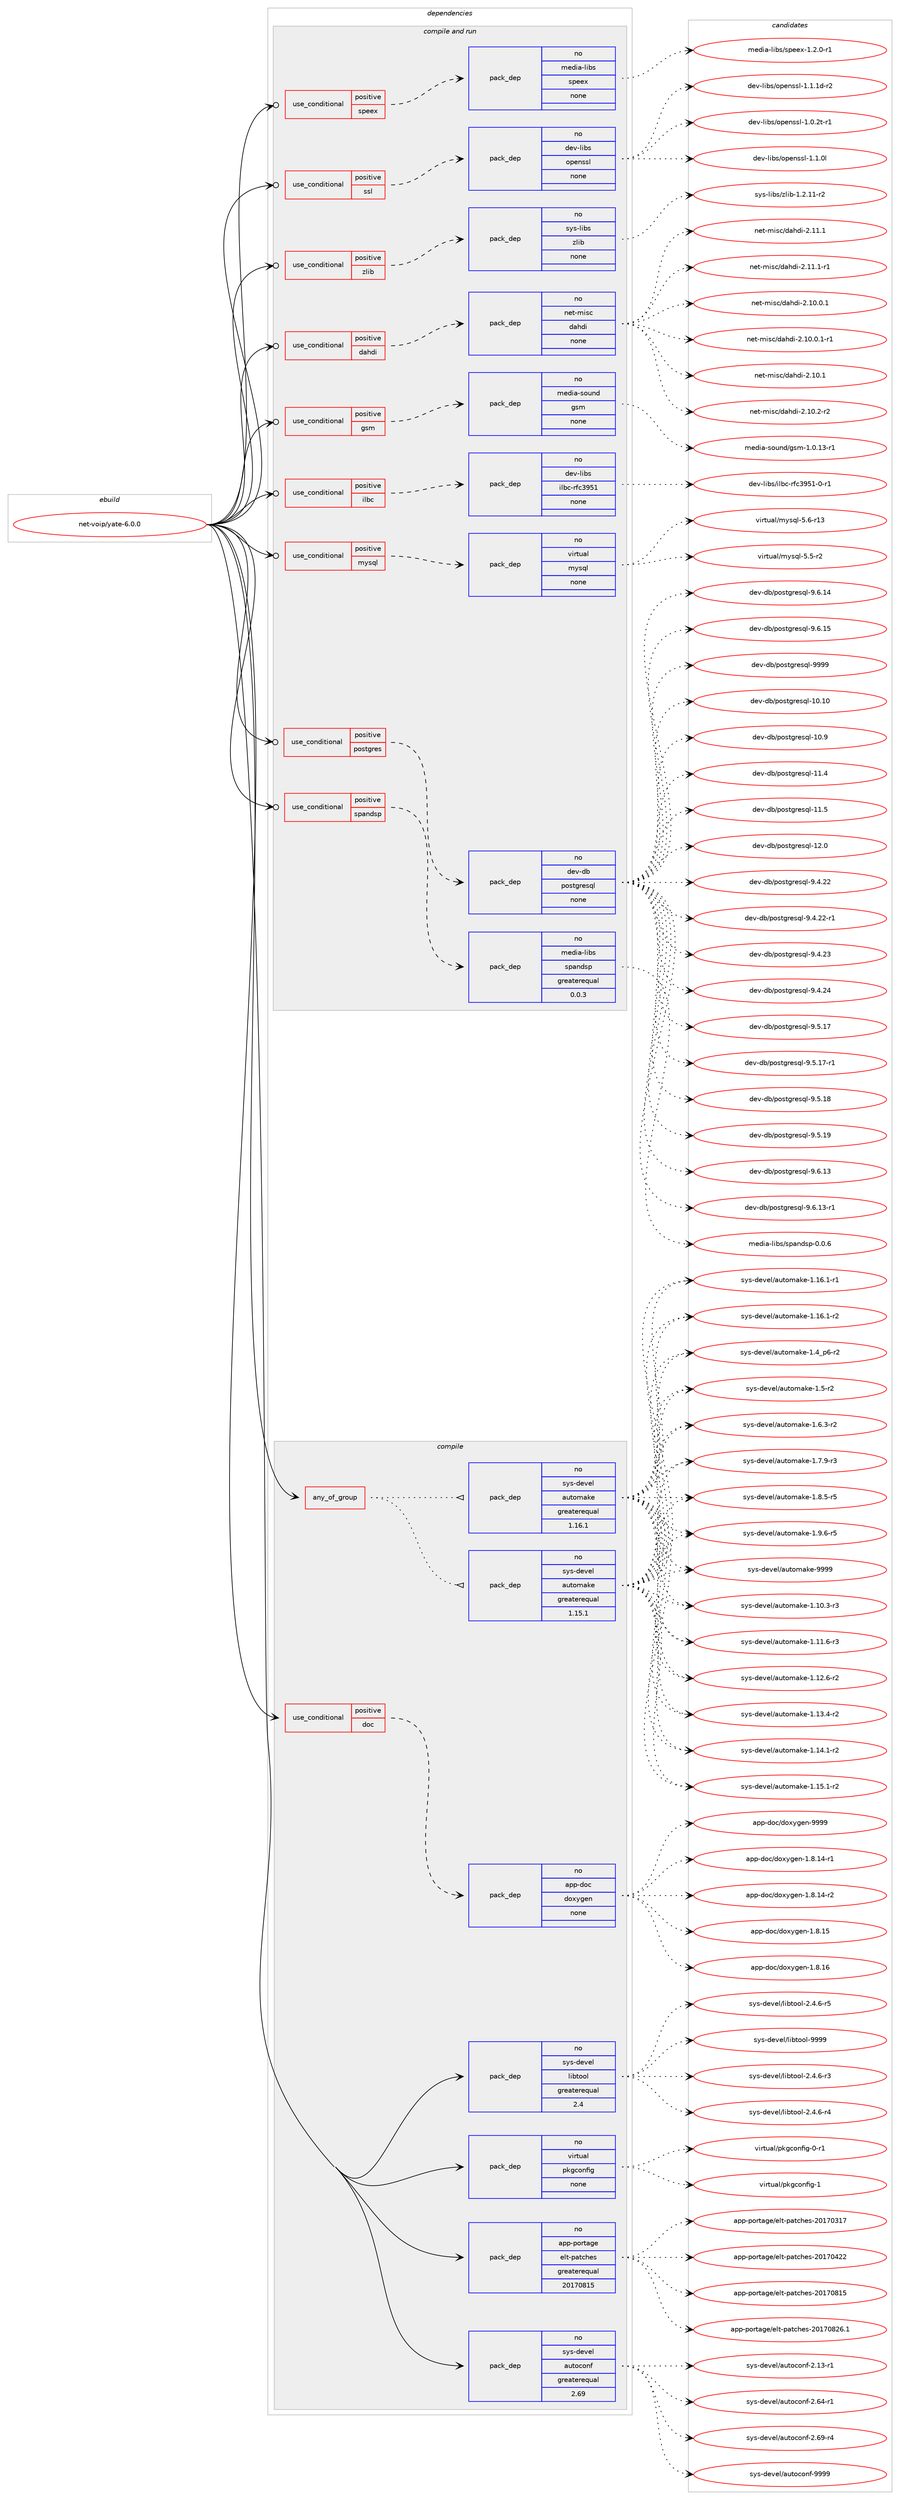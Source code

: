 digraph prolog {

# *************
# Graph options
# *************

newrank=true;
concentrate=true;
compound=true;
graph [rankdir=LR,fontname=Helvetica,fontsize=10,ranksep=1.5];#, ranksep=2.5, nodesep=0.2];
edge  [arrowhead=vee];
node  [fontname=Helvetica,fontsize=10];

# **********
# The ebuild
# **********

subgraph cluster_leftcol {
color=gray;
rank=same;
label=<<i>ebuild</i>>;
id [label="net-voip/yate-6.0.0", color=red, width=4, href="../net-voip/yate-6.0.0.svg"];
}

# ****************
# The dependencies
# ****************

subgraph cluster_midcol {
color=gray;
label=<<i>dependencies</i>>;
subgraph cluster_compile {
fillcolor="#eeeeee";
style=filled;
label=<<i>compile</i>>;
subgraph any14380 {
dependency842557 [label=<<TABLE BORDER="0" CELLBORDER="1" CELLSPACING="0" CELLPADDING="4"><TR><TD CELLPADDING="10">any_of_group</TD></TR></TABLE>>, shape=none, color=red];subgraph pack622240 {
dependency842558 [label=<<TABLE BORDER="0" CELLBORDER="1" CELLSPACING="0" CELLPADDING="4" WIDTH="220"><TR><TD ROWSPAN="6" CELLPADDING="30">pack_dep</TD></TR><TR><TD WIDTH="110">no</TD></TR><TR><TD>sys-devel</TD></TR><TR><TD>automake</TD></TR><TR><TD>greaterequal</TD></TR><TR><TD>1.16.1</TD></TR></TABLE>>, shape=none, color=blue];
}
dependency842557:e -> dependency842558:w [weight=20,style="dotted",arrowhead="oinv"];
subgraph pack622241 {
dependency842559 [label=<<TABLE BORDER="0" CELLBORDER="1" CELLSPACING="0" CELLPADDING="4" WIDTH="220"><TR><TD ROWSPAN="6" CELLPADDING="30">pack_dep</TD></TR><TR><TD WIDTH="110">no</TD></TR><TR><TD>sys-devel</TD></TR><TR><TD>automake</TD></TR><TR><TD>greaterequal</TD></TR><TR><TD>1.15.1</TD></TR></TABLE>>, shape=none, color=blue];
}
dependency842557:e -> dependency842559:w [weight=20,style="dotted",arrowhead="oinv"];
}
id:e -> dependency842557:w [weight=20,style="solid",arrowhead="vee"];
subgraph cond205435 {
dependency842560 [label=<<TABLE BORDER="0" CELLBORDER="1" CELLSPACING="0" CELLPADDING="4"><TR><TD ROWSPAN="3" CELLPADDING="10">use_conditional</TD></TR><TR><TD>positive</TD></TR><TR><TD>doc</TD></TR></TABLE>>, shape=none, color=red];
subgraph pack622242 {
dependency842561 [label=<<TABLE BORDER="0" CELLBORDER="1" CELLSPACING="0" CELLPADDING="4" WIDTH="220"><TR><TD ROWSPAN="6" CELLPADDING="30">pack_dep</TD></TR><TR><TD WIDTH="110">no</TD></TR><TR><TD>app-doc</TD></TR><TR><TD>doxygen</TD></TR><TR><TD>none</TD></TR><TR><TD></TD></TR></TABLE>>, shape=none, color=blue];
}
dependency842560:e -> dependency842561:w [weight=20,style="dashed",arrowhead="vee"];
}
id:e -> dependency842560:w [weight=20,style="solid",arrowhead="vee"];
subgraph pack622243 {
dependency842562 [label=<<TABLE BORDER="0" CELLBORDER="1" CELLSPACING="0" CELLPADDING="4" WIDTH="220"><TR><TD ROWSPAN="6" CELLPADDING="30">pack_dep</TD></TR><TR><TD WIDTH="110">no</TD></TR><TR><TD>app-portage</TD></TR><TR><TD>elt-patches</TD></TR><TR><TD>greaterequal</TD></TR><TR><TD>20170815</TD></TR></TABLE>>, shape=none, color=blue];
}
id:e -> dependency842562:w [weight=20,style="solid",arrowhead="vee"];
subgraph pack622244 {
dependency842563 [label=<<TABLE BORDER="0" CELLBORDER="1" CELLSPACING="0" CELLPADDING="4" WIDTH="220"><TR><TD ROWSPAN="6" CELLPADDING="30">pack_dep</TD></TR><TR><TD WIDTH="110">no</TD></TR><TR><TD>sys-devel</TD></TR><TR><TD>autoconf</TD></TR><TR><TD>greaterequal</TD></TR><TR><TD>2.69</TD></TR></TABLE>>, shape=none, color=blue];
}
id:e -> dependency842563:w [weight=20,style="solid",arrowhead="vee"];
subgraph pack622245 {
dependency842564 [label=<<TABLE BORDER="0" CELLBORDER="1" CELLSPACING="0" CELLPADDING="4" WIDTH="220"><TR><TD ROWSPAN="6" CELLPADDING="30">pack_dep</TD></TR><TR><TD WIDTH="110">no</TD></TR><TR><TD>sys-devel</TD></TR><TR><TD>libtool</TD></TR><TR><TD>greaterequal</TD></TR><TR><TD>2.4</TD></TR></TABLE>>, shape=none, color=blue];
}
id:e -> dependency842564:w [weight=20,style="solid",arrowhead="vee"];
subgraph pack622246 {
dependency842565 [label=<<TABLE BORDER="0" CELLBORDER="1" CELLSPACING="0" CELLPADDING="4" WIDTH="220"><TR><TD ROWSPAN="6" CELLPADDING="30">pack_dep</TD></TR><TR><TD WIDTH="110">no</TD></TR><TR><TD>virtual</TD></TR><TR><TD>pkgconfig</TD></TR><TR><TD>none</TD></TR><TR><TD></TD></TR></TABLE>>, shape=none, color=blue];
}
id:e -> dependency842565:w [weight=20,style="solid",arrowhead="vee"];
}
subgraph cluster_compileandrun {
fillcolor="#eeeeee";
style=filled;
label=<<i>compile and run</i>>;
subgraph cond205436 {
dependency842566 [label=<<TABLE BORDER="0" CELLBORDER="1" CELLSPACING="0" CELLPADDING="4"><TR><TD ROWSPAN="3" CELLPADDING="10">use_conditional</TD></TR><TR><TD>positive</TD></TR><TR><TD>dahdi</TD></TR></TABLE>>, shape=none, color=red];
subgraph pack622247 {
dependency842567 [label=<<TABLE BORDER="0" CELLBORDER="1" CELLSPACING="0" CELLPADDING="4" WIDTH="220"><TR><TD ROWSPAN="6" CELLPADDING="30">pack_dep</TD></TR><TR><TD WIDTH="110">no</TD></TR><TR><TD>net-misc</TD></TR><TR><TD>dahdi</TD></TR><TR><TD>none</TD></TR><TR><TD></TD></TR></TABLE>>, shape=none, color=blue];
}
dependency842566:e -> dependency842567:w [weight=20,style="dashed",arrowhead="vee"];
}
id:e -> dependency842566:w [weight=20,style="solid",arrowhead="odotvee"];
subgraph cond205437 {
dependency842568 [label=<<TABLE BORDER="0" CELLBORDER="1" CELLSPACING="0" CELLPADDING="4"><TR><TD ROWSPAN="3" CELLPADDING="10">use_conditional</TD></TR><TR><TD>positive</TD></TR><TR><TD>gsm</TD></TR></TABLE>>, shape=none, color=red];
subgraph pack622248 {
dependency842569 [label=<<TABLE BORDER="0" CELLBORDER="1" CELLSPACING="0" CELLPADDING="4" WIDTH="220"><TR><TD ROWSPAN="6" CELLPADDING="30">pack_dep</TD></TR><TR><TD WIDTH="110">no</TD></TR><TR><TD>media-sound</TD></TR><TR><TD>gsm</TD></TR><TR><TD>none</TD></TR><TR><TD></TD></TR></TABLE>>, shape=none, color=blue];
}
dependency842568:e -> dependency842569:w [weight=20,style="dashed",arrowhead="vee"];
}
id:e -> dependency842568:w [weight=20,style="solid",arrowhead="odotvee"];
subgraph cond205438 {
dependency842570 [label=<<TABLE BORDER="0" CELLBORDER="1" CELLSPACING="0" CELLPADDING="4"><TR><TD ROWSPAN="3" CELLPADDING="10">use_conditional</TD></TR><TR><TD>positive</TD></TR><TR><TD>ilbc</TD></TR></TABLE>>, shape=none, color=red];
subgraph pack622249 {
dependency842571 [label=<<TABLE BORDER="0" CELLBORDER="1" CELLSPACING="0" CELLPADDING="4" WIDTH="220"><TR><TD ROWSPAN="6" CELLPADDING="30">pack_dep</TD></TR><TR><TD WIDTH="110">no</TD></TR><TR><TD>dev-libs</TD></TR><TR><TD>ilbc-rfc3951</TD></TR><TR><TD>none</TD></TR><TR><TD></TD></TR></TABLE>>, shape=none, color=blue];
}
dependency842570:e -> dependency842571:w [weight=20,style="dashed",arrowhead="vee"];
}
id:e -> dependency842570:w [weight=20,style="solid",arrowhead="odotvee"];
subgraph cond205439 {
dependency842572 [label=<<TABLE BORDER="0" CELLBORDER="1" CELLSPACING="0" CELLPADDING="4"><TR><TD ROWSPAN="3" CELLPADDING="10">use_conditional</TD></TR><TR><TD>positive</TD></TR><TR><TD>mysql</TD></TR></TABLE>>, shape=none, color=red];
subgraph pack622250 {
dependency842573 [label=<<TABLE BORDER="0" CELLBORDER="1" CELLSPACING="0" CELLPADDING="4" WIDTH="220"><TR><TD ROWSPAN="6" CELLPADDING="30">pack_dep</TD></TR><TR><TD WIDTH="110">no</TD></TR><TR><TD>virtual</TD></TR><TR><TD>mysql</TD></TR><TR><TD>none</TD></TR><TR><TD></TD></TR></TABLE>>, shape=none, color=blue];
}
dependency842572:e -> dependency842573:w [weight=20,style="dashed",arrowhead="vee"];
}
id:e -> dependency842572:w [weight=20,style="solid",arrowhead="odotvee"];
subgraph cond205440 {
dependency842574 [label=<<TABLE BORDER="0" CELLBORDER="1" CELLSPACING="0" CELLPADDING="4"><TR><TD ROWSPAN="3" CELLPADDING="10">use_conditional</TD></TR><TR><TD>positive</TD></TR><TR><TD>postgres</TD></TR></TABLE>>, shape=none, color=red];
subgraph pack622251 {
dependency842575 [label=<<TABLE BORDER="0" CELLBORDER="1" CELLSPACING="0" CELLPADDING="4" WIDTH="220"><TR><TD ROWSPAN="6" CELLPADDING="30">pack_dep</TD></TR><TR><TD WIDTH="110">no</TD></TR><TR><TD>dev-db</TD></TR><TR><TD>postgresql</TD></TR><TR><TD>none</TD></TR><TR><TD></TD></TR></TABLE>>, shape=none, color=blue];
}
dependency842574:e -> dependency842575:w [weight=20,style="dashed",arrowhead="vee"];
}
id:e -> dependency842574:w [weight=20,style="solid",arrowhead="odotvee"];
subgraph cond205441 {
dependency842576 [label=<<TABLE BORDER="0" CELLBORDER="1" CELLSPACING="0" CELLPADDING="4"><TR><TD ROWSPAN="3" CELLPADDING="10">use_conditional</TD></TR><TR><TD>positive</TD></TR><TR><TD>spandsp</TD></TR></TABLE>>, shape=none, color=red];
subgraph pack622252 {
dependency842577 [label=<<TABLE BORDER="0" CELLBORDER="1" CELLSPACING="0" CELLPADDING="4" WIDTH="220"><TR><TD ROWSPAN="6" CELLPADDING="30">pack_dep</TD></TR><TR><TD WIDTH="110">no</TD></TR><TR><TD>media-libs</TD></TR><TR><TD>spandsp</TD></TR><TR><TD>greaterequal</TD></TR><TR><TD>0.0.3</TD></TR></TABLE>>, shape=none, color=blue];
}
dependency842576:e -> dependency842577:w [weight=20,style="dashed",arrowhead="vee"];
}
id:e -> dependency842576:w [weight=20,style="solid",arrowhead="odotvee"];
subgraph cond205442 {
dependency842578 [label=<<TABLE BORDER="0" CELLBORDER="1" CELLSPACING="0" CELLPADDING="4"><TR><TD ROWSPAN="3" CELLPADDING="10">use_conditional</TD></TR><TR><TD>positive</TD></TR><TR><TD>speex</TD></TR></TABLE>>, shape=none, color=red];
subgraph pack622253 {
dependency842579 [label=<<TABLE BORDER="0" CELLBORDER="1" CELLSPACING="0" CELLPADDING="4" WIDTH="220"><TR><TD ROWSPAN="6" CELLPADDING="30">pack_dep</TD></TR><TR><TD WIDTH="110">no</TD></TR><TR><TD>media-libs</TD></TR><TR><TD>speex</TD></TR><TR><TD>none</TD></TR><TR><TD></TD></TR></TABLE>>, shape=none, color=blue];
}
dependency842578:e -> dependency842579:w [weight=20,style="dashed",arrowhead="vee"];
}
id:e -> dependency842578:w [weight=20,style="solid",arrowhead="odotvee"];
subgraph cond205443 {
dependency842580 [label=<<TABLE BORDER="0" CELLBORDER="1" CELLSPACING="0" CELLPADDING="4"><TR><TD ROWSPAN="3" CELLPADDING="10">use_conditional</TD></TR><TR><TD>positive</TD></TR><TR><TD>ssl</TD></TR></TABLE>>, shape=none, color=red];
subgraph pack622254 {
dependency842581 [label=<<TABLE BORDER="0" CELLBORDER="1" CELLSPACING="0" CELLPADDING="4" WIDTH="220"><TR><TD ROWSPAN="6" CELLPADDING="30">pack_dep</TD></TR><TR><TD WIDTH="110">no</TD></TR><TR><TD>dev-libs</TD></TR><TR><TD>openssl</TD></TR><TR><TD>none</TD></TR><TR><TD></TD></TR></TABLE>>, shape=none, color=blue];
}
dependency842580:e -> dependency842581:w [weight=20,style="dashed",arrowhead="vee"];
}
id:e -> dependency842580:w [weight=20,style="solid",arrowhead="odotvee"];
subgraph cond205444 {
dependency842582 [label=<<TABLE BORDER="0" CELLBORDER="1" CELLSPACING="0" CELLPADDING="4"><TR><TD ROWSPAN="3" CELLPADDING="10">use_conditional</TD></TR><TR><TD>positive</TD></TR><TR><TD>zlib</TD></TR></TABLE>>, shape=none, color=red];
subgraph pack622255 {
dependency842583 [label=<<TABLE BORDER="0" CELLBORDER="1" CELLSPACING="0" CELLPADDING="4" WIDTH="220"><TR><TD ROWSPAN="6" CELLPADDING="30">pack_dep</TD></TR><TR><TD WIDTH="110">no</TD></TR><TR><TD>sys-libs</TD></TR><TR><TD>zlib</TD></TR><TR><TD>none</TD></TR><TR><TD></TD></TR></TABLE>>, shape=none, color=blue];
}
dependency842582:e -> dependency842583:w [weight=20,style="dashed",arrowhead="vee"];
}
id:e -> dependency842582:w [weight=20,style="solid",arrowhead="odotvee"];
}
subgraph cluster_run {
fillcolor="#eeeeee";
style=filled;
label=<<i>run</i>>;
}
}

# **************
# The candidates
# **************

subgraph cluster_choices {
rank=same;
color=gray;
label=<<i>candidates</i>>;

subgraph choice622240 {
color=black;
nodesep=1;
choice11512111545100101118101108479711711611110997107101454946494846514511451 [label="sys-devel/automake-1.10.3-r3", color=red, width=4,href="../sys-devel/automake-1.10.3-r3.svg"];
choice11512111545100101118101108479711711611110997107101454946494946544511451 [label="sys-devel/automake-1.11.6-r3", color=red, width=4,href="../sys-devel/automake-1.11.6-r3.svg"];
choice11512111545100101118101108479711711611110997107101454946495046544511450 [label="sys-devel/automake-1.12.6-r2", color=red, width=4,href="../sys-devel/automake-1.12.6-r2.svg"];
choice11512111545100101118101108479711711611110997107101454946495146524511450 [label="sys-devel/automake-1.13.4-r2", color=red, width=4,href="../sys-devel/automake-1.13.4-r2.svg"];
choice11512111545100101118101108479711711611110997107101454946495246494511450 [label="sys-devel/automake-1.14.1-r2", color=red, width=4,href="../sys-devel/automake-1.14.1-r2.svg"];
choice11512111545100101118101108479711711611110997107101454946495346494511450 [label="sys-devel/automake-1.15.1-r2", color=red, width=4,href="../sys-devel/automake-1.15.1-r2.svg"];
choice11512111545100101118101108479711711611110997107101454946495446494511449 [label="sys-devel/automake-1.16.1-r1", color=red, width=4,href="../sys-devel/automake-1.16.1-r1.svg"];
choice11512111545100101118101108479711711611110997107101454946495446494511450 [label="sys-devel/automake-1.16.1-r2", color=red, width=4,href="../sys-devel/automake-1.16.1-r2.svg"];
choice115121115451001011181011084797117116111109971071014549465295112544511450 [label="sys-devel/automake-1.4_p6-r2", color=red, width=4,href="../sys-devel/automake-1.4_p6-r2.svg"];
choice11512111545100101118101108479711711611110997107101454946534511450 [label="sys-devel/automake-1.5-r2", color=red, width=4,href="../sys-devel/automake-1.5-r2.svg"];
choice115121115451001011181011084797117116111109971071014549465446514511450 [label="sys-devel/automake-1.6.3-r2", color=red, width=4,href="../sys-devel/automake-1.6.3-r2.svg"];
choice115121115451001011181011084797117116111109971071014549465546574511451 [label="sys-devel/automake-1.7.9-r3", color=red, width=4,href="../sys-devel/automake-1.7.9-r3.svg"];
choice115121115451001011181011084797117116111109971071014549465646534511453 [label="sys-devel/automake-1.8.5-r5", color=red, width=4,href="../sys-devel/automake-1.8.5-r5.svg"];
choice115121115451001011181011084797117116111109971071014549465746544511453 [label="sys-devel/automake-1.9.6-r5", color=red, width=4,href="../sys-devel/automake-1.9.6-r5.svg"];
choice115121115451001011181011084797117116111109971071014557575757 [label="sys-devel/automake-9999", color=red, width=4,href="../sys-devel/automake-9999.svg"];
dependency842558:e -> choice11512111545100101118101108479711711611110997107101454946494846514511451:w [style=dotted,weight="100"];
dependency842558:e -> choice11512111545100101118101108479711711611110997107101454946494946544511451:w [style=dotted,weight="100"];
dependency842558:e -> choice11512111545100101118101108479711711611110997107101454946495046544511450:w [style=dotted,weight="100"];
dependency842558:e -> choice11512111545100101118101108479711711611110997107101454946495146524511450:w [style=dotted,weight="100"];
dependency842558:e -> choice11512111545100101118101108479711711611110997107101454946495246494511450:w [style=dotted,weight="100"];
dependency842558:e -> choice11512111545100101118101108479711711611110997107101454946495346494511450:w [style=dotted,weight="100"];
dependency842558:e -> choice11512111545100101118101108479711711611110997107101454946495446494511449:w [style=dotted,weight="100"];
dependency842558:e -> choice11512111545100101118101108479711711611110997107101454946495446494511450:w [style=dotted,weight="100"];
dependency842558:e -> choice115121115451001011181011084797117116111109971071014549465295112544511450:w [style=dotted,weight="100"];
dependency842558:e -> choice11512111545100101118101108479711711611110997107101454946534511450:w [style=dotted,weight="100"];
dependency842558:e -> choice115121115451001011181011084797117116111109971071014549465446514511450:w [style=dotted,weight="100"];
dependency842558:e -> choice115121115451001011181011084797117116111109971071014549465546574511451:w [style=dotted,weight="100"];
dependency842558:e -> choice115121115451001011181011084797117116111109971071014549465646534511453:w [style=dotted,weight="100"];
dependency842558:e -> choice115121115451001011181011084797117116111109971071014549465746544511453:w [style=dotted,weight="100"];
dependency842558:e -> choice115121115451001011181011084797117116111109971071014557575757:w [style=dotted,weight="100"];
}
subgraph choice622241 {
color=black;
nodesep=1;
choice11512111545100101118101108479711711611110997107101454946494846514511451 [label="sys-devel/automake-1.10.3-r3", color=red, width=4,href="../sys-devel/automake-1.10.3-r3.svg"];
choice11512111545100101118101108479711711611110997107101454946494946544511451 [label="sys-devel/automake-1.11.6-r3", color=red, width=4,href="../sys-devel/automake-1.11.6-r3.svg"];
choice11512111545100101118101108479711711611110997107101454946495046544511450 [label="sys-devel/automake-1.12.6-r2", color=red, width=4,href="../sys-devel/automake-1.12.6-r2.svg"];
choice11512111545100101118101108479711711611110997107101454946495146524511450 [label="sys-devel/automake-1.13.4-r2", color=red, width=4,href="../sys-devel/automake-1.13.4-r2.svg"];
choice11512111545100101118101108479711711611110997107101454946495246494511450 [label="sys-devel/automake-1.14.1-r2", color=red, width=4,href="../sys-devel/automake-1.14.1-r2.svg"];
choice11512111545100101118101108479711711611110997107101454946495346494511450 [label="sys-devel/automake-1.15.1-r2", color=red, width=4,href="../sys-devel/automake-1.15.1-r2.svg"];
choice11512111545100101118101108479711711611110997107101454946495446494511449 [label="sys-devel/automake-1.16.1-r1", color=red, width=4,href="../sys-devel/automake-1.16.1-r1.svg"];
choice11512111545100101118101108479711711611110997107101454946495446494511450 [label="sys-devel/automake-1.16.1-r2", color=red, width=4,href="../sys-devel/automake-1.16.1-r2.svg"];
choice115121115451001011181011084797117116111109971071014549465295112544511450 [label="sys-devel/automake-1.4_p6-r2", color=red, width=4,href="../sys-devel/automake-1.4_p6-r2.svg"];
choice11512111545100101118101108479711711611110997107101454946534511450 [label="sys-devel/automake-1.5-r2", color=red, width=4,href="../sys-devel/automake-1.5-r2.svg"];
choice115121115451001011181011084797117116111109971071014549465446514511450 [label="sys-devel/automake-1.6.3-r2", color=red, width=4,href="../sys-devel/automake-1.6.3-r2.svg"];
choice115121115451001011181011084797117116111109971071014549465546574511451 [label="sys-devel/automake-1.7.9-r3", color=red, width=4,href="../sys-devel/automake-1.7.9-r3.svg"];
choice115121115451001011181011084797117116111109971071014549465646534511453 [label="sys-devel/automake-1.8.5-r5", color=red, width=4,href="../sys-devel/automake-1.8.5-r5.svg"];
choice115121115451001011181011084797117116111109971071014549465746544511453 [label="sys-devel/automake-1.9.6-r5", color=red, width=4,href="../sys-devel/automake-1.9.6-r5.svg"];
choice115121115451001011181011084797117116111109971071014557575757 [label="sys-devel/automake-9999", color=red, width=4,href="../sys-devel/automake-9999.svg"];
dependency842559:e -> choice11512111545100101118101108479711711611110997107101454946494846514511451:w [style=dotted,weight="100"];
dependency842559:e -> choice11512111545100101118101108479711711611110997107101454946494946544511451:w [style=dotted,weight="100"];
dependency842559:e -> choice11512111545100101118101108479711711611110997107101454946495046544511450:w [style=dotted,weight="100"];
dependency842559:e -> choice11512111545100101118101108479711711611110997107101454946495146524511450:w [style=dotted,weight="100"];
dependency842559:e -> choice11512111545100101118101108479711711611110997107101454946495246494511450:w [style=dotted,weight="100"];
dependency842559:e -> choice11512111545100101118101108479711711611110997107101454946495346494511450:w [style=dotted,weight="100"];
dependency842559:e -> choice11512111545100101118101108479711711611110997107101454946495446494511449:w [style=dotted,weight="100"];
dependency842559:e -> choice11512111545100101118101108479711711611110997107101454946495446494511450:w [style=dotted,weight="100"];
dependency842559:e -> choice115121115451001011181011084797117116111109971071014549465295112544511450:w [style=dotted,weight="100"];
dependency842559:e -> choice11512111545100101118101108479711711611110997107101454946534511450:w [style=dotted,weight="100"];
dependency842559:e -> choice115121115451001011181011084797117116111109971071014549465446514511450:w [style=dotted,weight="100"];
dependency842559:e -> choice115121115451001011181011084797117116111109971071014549465546574511451:w [style=dotted,weight="100"];
dependency842559:e -> choice115121115451001011181011084797117116111109971071014549465646534511453:w [style=dotted,weight="100"];
dependency842559:e -> choice115121115451001011181011084797117116111109971071014549465746544511453:w [style=dotted,weight="100"];
dependency842559:e -> choice115121115451001011181011084797117116111109971071014557575757:w [style=dotted,weight="100"];
}
subgraph choice622242 {
color=black;
nodesep=1;
choice97112112451001119947100111120121103101110454946564649524511449 [label="app-doc/doxygen-1.8.14-r1", color=red, width=4,href="../app-doc/doxygen-1.8.14-r1.svg"];
choice97112112451001119947100111120121103101110454946564649524511450 [label="app-doc/doxygen-1.8.14-r2", color=red, width=4,href="../app-doc/doxygen-1.8.14-r2.svg"];
choice9711211245100111994710011112012110310111045494656464953 [label="app-doc/doxygen-1.8.15", color=red, width=4,href="../app-doc/doxygen-1.8.15.svg"];
choice9711211245100111994710011112012110310111045494656464954 [label="app-doc/doxygen-1.8.16", color=red, width=4,href="../app-doc/doxygen-1.8.16.svg"];
choice971121124510011199471001111201211031011104557575757 [label="app-doc/doxygen-9999", color=red, width=4,href="../app-doc/doxygen-9999.svg"];
dependency842561:e -> choice97112112451001119947100111120121103101110454946564649524511449:w [style=dotted,weight="100"];
dependency842561:e -> choice97112112451001119947100111120121103101110454946564649524511450:w [style=dotted,weight="100"];
dependency842561:e -> choice9711211245100111994710011112012110310111045494656464953:w [style=dotted,weight="100"];
dependency842561:e -> choice9711211245100111994710011112012110310111045494656464954:w [style=dotted,weight="100"];
dependency842561:e -> choice971121124510011199471001111201211031011104557575757:w [style=dotted,weight="100"];
}
subgraph choice622243 {
color=black;
nodesep=1;
choice97112112451121111141169710310147101108116451129711699104101115455048495548514955 [label="app-portage/elt-patches-20170317", color=red, width=4,href="../app-portage/elt-patches-20170317.svg"];
choice97112112451121111141169710310147101108116451129711699104101115455048495548525050 [label="app-portage/elt-patches-20170422", color=red, width=4,href="../app-portage/elt-patches-20170422.svg"];
choice97112112451121111141169710310147101108116451129711699104101115455048495548564953 [label="app-portage/elt-patches-20170815", color=red, width=4,href="../app-portage/elt-patches-20170815.svg"];
choice971121124511211111411697103101471011081164511297116991041011154550484955485650544649 [label="app-portage/elt-patches-20170826.1", color=red, width=4,href="../app-portage/elt-patches-20170826.1.svg"];
dependency842562:e -> choice97112112451121111141169710310147101108116451129711699104101115455048495548514955:w [style=dotted,weight="100"];
dependency842562:e -> choice97112112451121111141169710310147101108116451129711699104101115455048495548525050:w [style=dotted,weight="100"];
dependency842562:e -> choice97112112451121111141169710310147101108116451129711699104101115455048495548564953:w [style=dotted,weight="100"];
dependency842562:e -> choice971121124511211111411697103101471011081164511297116991041011154550484955485650544649:w [style=dotted,weight="100"];
}
subgraph choice622244 {
color=black;
nodesep=1;
choice1151211154510010111810110847971171161119911111010245504649514511449 [label="sys-devel/autoconf-2.13-r1", color=red, width=4,href="../sys-devel/autoconf-2.13-r1.svg"];
choice1151211154510010111810110847971171161119911111010245504654524511449 [label="sys-devel/autoconf-2.64-r1", color=red, width=4,href="../sys-devel/autoconf-2.64-r1.svg"];
choice1151211154510010111810110847971171161119911111010245504654574511452 [label="sys-devel/autoconf-2.69-r4", color=red, width=4,href="../sys-devel/autoconf-2.69-r4.svg"];
choice115121115451001011181011084797117116111991111101024557575757 [label="sys-devel/autoconf-9999", color=red, width=4,href="../sys-devel/autoconf-9999.svg"];
dependency842563:e -> choice1151211154510010111810110847971171161119911111010245504649514511449:w [style=dotted,weight="100"];
dependency842563:e -> choice1151211154510010111810110847971171161119911111010245504654524511449:w [style=dotted,weight="100"];
dependency842563:e -> choice1151211154510010111810110847971171161119911111010245504654574511452:w [style=dotted,weight="100"];
dependency842563:e -> choice115121115451001011181011084797117116111991111101024557575757:w [style=dotted,weight="100"];
}
subgraph choice622245 {
color=black;
nodesep=1;
choice1151211154510010111810110847108105981161111111084550465246544511451 [label="sys-devel/libtool-2.4.6-r3", color=red, width=4,href="../sys-devel/libtool-2.4.6-r3.svg"];
choice1151211154510010111810110847108105981161111111084550465246544511452 [label="sys-devel/libtool-2.4.6-r4", color=red, width=4,href="../sys-devel/libtool-2.4.6-r4.svg"];
choice1151211154510010111810110847108105981161111111084550465246544511453 [label="sys-devel/libtool-2.4.6-r5", color=red, width=4,href="../sys-devel/libtool-2.4.6-r5.svg"];
choice1151211154510010111810110847108105981161111111084557575757 [label="sys-devel/libtool-9999", color=red, width=4,href="../sys-devel/libtool-9999.svg"];
dependency842564:e -> choice1151211154510010111810110847108105981161111111084550465246544511451:w [style=dotted,weight="100"];
dependency842564:e -> choice1151211154510010111810110847108105981161111111084550465246544511452:w [style=dotted,weight="100"];
dependency842564:e -> choice1151211154510010111810110847108105981161111111084550465246544511453:w [style=dotted,weight="100"];
dependency842564:e -> choice1151211154510010111810110847108105981161111111084557575757:w [style=dotted,weight="100"];
}
subgraph choice622246 {
color=black;
nodesep=1;
choice11810511411611797108471121071039911111010210510345484511449 [label="virtual/pkgconfig-0-r1", color=red, width=4,href="../virtual/pkgconfig-0-r1.svg"];
choice1181051141161179710847112107103991111101021051034549 [label="virtual/pkgconfig-1", color=red, width=4,href="../virtual/pkgconfig-1.svg"];
dependency842565:e -> choice11810511411611797108471121071039911111010210510345484511449:w [style=dotted,weight="100"];
dependency842565:e -> choice1181051141161179710847112107103991111101021051034549:w [style=dotted,weight="100"];
}
subgraph choice622247 {
color=black;
nodesep=1;
choice11010111645109105115994710097104100105455046494846484649 [label="net-misc/dahdi-2.10.0.1", color=red, width=4,href="../net-misc/dahdi-2.10.0.1.svg"];
choice110101116451091051159947100971041001054550464948464846494511449 [label="net-misc/dahdi-2.10.0.1-r1", color=red, width=4,href="../net-misc/dahdi-2.10.0.1-r1.svg"];
choice1101011164510910511599471009710410010545504649484649 [label="net-misc/dahdi-2.10.1", color=red, width=4,href="../net-misc/dahdi-2.10.1.svg"];
choice11010111645109105115994710097104100105455046494846504511450 [label="net-misc/dahdi-2.10.2-r2", color=red, width=4,href="../net-misc/dahdi-2.10.2-r2.svg"];
choice1101011164510910511599471009710410010545504649494649 [label="net-misc/dahdi-2.11.1", color=red, width=4,href="../net-misc/dahdi-2.11.1.svg"];
choice11010111645109105115994710097104100105455046494946494511449 [label="net-misc/dahdi-2.11.1-r1", color=red, width=4,href="../net-misc/dahdi-2.11.1-r1.svg"];
dependency842567:e -> choice11010111645109105115994710097104100105455046494846484649:w [style=dotted,weight="100"];
dependency842567:e -> choice110101116451091051159947100971041001054550464948464846494511449:w [style=dotted,weight="100"];
dependency842567:e -> choice1101011164510910511599471009710410010545504649484649:w [style=dotted,weight="100"];
dependency842567:e -> choice11010111645109105115994710097104100105455046494846504511450:w [style=dotted,weight="100"];
dependency842567:e -> choice1101011164510910511599471009710410010545504649494649:w [style=dotted,weight="100"];
dependency842567:e -> choice11010111645109105115994710097104100105455046494946494511449:w [style=dotted,weight="100"];
}
subgraph choice622248 {
color=black;
nodesep=1;
choice109101100105974511511111711010047103115109454946484649514511449 [label="media-sound/gsm-1.0.13-r1", color=red, width=4,href="../media-sound/gsm-1.0.13-r1.svg"];
dependency842569:e -> choice109101100105974511511111711010047103115109454946484649514511449:w [style=dotted,weight="100"];
}
subgraph choice622249 {
color=black;
nodesep=1;
choice100101118451081059811547105108989945114102995157534945484511449 [label="dev-libs/ilbc-rfc3951-0-r1", color=red, width=4,href="../dev-libs/ilbc-rfc3951-0-r1.svg"];
dependency842571:e -> choice100101118451081059811547105108989945114102995157534945484511449:w [style=dotted,weight="100"];
}
subgraph choice622250 {
color=black;
nodesep=1;
choice1181051141161179710847109121115113108455346534511450 [label="virtual/mysql-5.5-r2", color=red, width=4,href="../virtual/mysql-5.5-r2.svg"];
choice118105114116117971084710912111511310845534654451144951 [label="virtual/mysql-5.6-r13", color=red, width=4,href="../virtual/mysql-5.6-r13.svg"];
dependency842573:e -> choice1181051141161179710847109121115113108455346534511450:w [style=dotted,weight="100"];
dependency842573:e -> choice118105114116117971084710912111511310845534654451144951:w [style=dotted,weight="100"];
}
subgraph choice622251 {
color=black;
nodesep=1;
choice100101118451009847112111115116103114101115113108454948464948 [label="dev-db/postgresql-10.10", color=red, width=4,href="../dev-db/postgresql-10.10.svg"];
choice1001011184510098471121111151161031141011151131084549484657 [label="dev-db/postgresql-10.9", color=red, width=4,href="../dev-db/postgresql-10.9.svg"];
choice1001011184510098471121111151161031141011151131084549494652 [label="dev-db/postgresql-11.4", color=red, width=4,href="../dev-db/postgresql-11.4.svg"];
choice1001011184510098471121111151161031141011151131084549494653 [label="dev-db/postgresql-11.5", color=red, width=4,href="../dev-db/postgresql-11.5.svg"];
choice1001011184510098471121111151161031141011151131084549504648 [label="dev-db/postgresql-12.0", color=red, width=4,href="../dev-db/postgresql-12.0.svg"];
choice10010111845100984711211111511610311410111511310845574652465050 [label="dev-db/postgresql-9.4.22", color=red, width=4,href="../dev-db/postgresql-9.4.22.svg"];
choice100101118451009847112111115116103114101115113108455746524650504511449 [label="dev-db/postgresql-9.4.22-r1", color=red, width=4,href="../dev-db/postgresql-9.4.22-r1.svg"];
choice10010111845100984711211111511610311410111511310845574652465051 [label="dev-db/postgresql-9.4.23", color=red, width=4,href="../dev-db/postgresql-9.4.23.svg"];
choice10010111845100984711211111511610311410111511310845574652465052 [label="dev-db/postgresql-9.4.24", color=red, width=4,href="../dev-db/postgresql-9.4.24.svg"];
choice10010111845100984711211111511610311410111511310845574653464955 [label="dev-db/postgresql-9.5.17", color=red, width=4,href="../dev-db/postgresql-9.5.17.svg"];
choice100101118451009847112111115116103114101115113108455746534649554511449 [label="dev-db/postgresql-9.5.17-r1", color=red, width=4,href="../dev-db/postgresql-9.5.17-r1.svg"];
choice10010111845100984711211111511610311410111511310845574653464956 [label="dev-db/postgresql-9.5.18", color=red, width=4,href="../dev-db/postgresql-9.5.18.svg"];
choice10010111845100984711211111511610311410111511310845574653464957 [label="dev-db/postgresql-9.5.19", color=red, width=4,href="../dev-db/postgresql-9.5.19.svg"];
choice10010111845100984711211111511610311410111511310845574654464951 [label="dev-db/postgresql-9.6.13", color=red, width=4,href="../dev-db/postgresql-9.6.13.svg"];
choice100101118451009847112111115116103114101115113108455746544649514511449 [label="dev-db/postgresql-9.6.13-r1", color=red, width=4,href="../dev-db/postgresql-9.6.13-r1.svg"];
choice10010111845100984711211111511610311410111511310845574654464952 [label="dev-db/postgresql-9.6.14", color=red, width=4,href="../dev-db/postgresql-9.6.14.svg"];
choice10010111845100984711211111511610311410111511310845574654464953 [label="dev-db/postgresql-9.6.15", color=red, width=4,href="../dev-db/postgresql-9.6.15.svg"];
choice1001011184510098471121111151161031141011151131084557575757 [label="dev-db/postgresql-9999", color=red, width=4,href="../dev-db/postgresql-9999.svg"];
dependency842575:e -> choice100101118451009847112111115116103114101115113108454948464948:w [style=dotted,weight="100"];
dependency842575:e -> choice1001011184510098471121111151161031141011151131084549484657:w [style=dotted,weight="100"];
dependency842575:e -> choice1001011184510098471121111151161031141011151131084549494652:w [style=dotted,weight="100"];
dependency842575:e -> choice1001011184510098471121111151161031141011151131084549494653:w [style=dotted,weight="100"];
dependency842575:e -> choice1001011184510098471121111151161031141011151131084549504648:w [style=dotted,weight="100"];
dependency842575:e -> choice10010111845100984711211111511610311410111511310845574652465050:w [style=dotted,weight="100"];
dependency842575:e -> choice100101118451009847112111115116103114101115113108455746524650504511449:w [style=dotted,weight="100"];
dependency842575:e -> choice10010111845100984711211111511610311410111511310845574652465051:w [style=dotted,weight="100"];
dependency842575:e -> choice10010111845100984711211111511610311410111511310845574652465052:w [style=dotted,weight="100"];
dependency842575:e -> choice10010111845100984711211111511610311410111511310845574653464955:w [style=dotted,weight="100"];
dependency842575:e -> choice100101118451009847112111115116103114101115113108455746534649554511449:w [style=dotted,weight="100"];
dependency842575:e -> choice10010111845100984711211111511610311410111511310845574653464956:w [style=dotted,weight="100"];
dependency842575:e -> choice10010111845100984711211111511610311410111511310845574653464957:w [style=dotted,weight="100"];
dependency842575:e -> choice10010111845100984711211111511610311410111511310845574654464951:w [style=dotted,weight="100"];
dependency842575:e -> choice100101118451009847112111115116103114101115113108455746544649514511449:w [style=dotted,weight="100"];
dependency842575:e -> choice10010111845100984711211111511610311410111511310845574654464952:w [style=dotted,weight="100"];
dependency842575:e -> choice10010111845100984711211111511610311410111511310845574654464953:w [style=dotted,weight="100"];
dependency842575:e -> choice1001011184510098471121111151161031141011151131084557575757:w [style=dotted,weight="100"];
}
subgraph choice622252 {
color=black;
nodesep=1;
choice1091011001059745108105981154711511297110100115112454846484654 [label="media-libs/spandsp-0.0.6", color=red, width=4,href="../media-libs/spandsp-0.0.6.svg"];
dependency842577:e -> choice1091011001059745108105981154711511297110100115112454846484654:w [style=dotted,weight="100"];
}
subgraph choice622253 {
color=black;
nodesep=1;
choice109101100105974510810598115471151121011011204549465046484511449 [label="media-libs/speex-1.2.0-r1", color=red, width=4,href="../media-libs/speex-1.2.0-r1.svg"];
dependency842579:e -> choice109101100105974510810598115471151121011011204549465046484511449:w [style=dotted,weight="100"];
}
subgraph choice622254 {
color=black;
nodesep=1;
choice1001011184510810598115471111121011101151151084549464846501164511449 [label="dev-libs/openssl-1.0.2t-r1", color=red, width=4,href="../dev-libs/openssl-1.0.2t-r1.svg"];
choice100101118451081059811547111112101110115115108454946494648108 [label="dev-libs/openssl-1.1.0l", color=red, width=4,href="../dev-libs/openssl-1.1.0l.svg"];
choice1001011184510810598115471111121011101151151084549464946491004511450 [label="dev-libs/openssl-1.1.1d-r2", color=red, width=4,href="../dev-libs/openssl-1.1.1d-r2.svg"];
dependency842581:e -> choice1001011184510810598115471111121011101151151084549464846501164511449:w [style=dotted,weight="100"];
dependency842581:e -> choice100101118451081059811547111112101110115115108454946494648108:w [style=dotted,weight="100"];
dependency842581:e -> choice1001011184510810598115471111121011101151151084549464946491004511450:w [style=dotted,weight="100"];
}
subgraph choice622255 {
color=black;
nodesep=1;
choice11512111545108105981154712210810598454946504649494511450 [label="sys-libs/zlib-1.2.11-r2", color=red, width=4,href="../sys-libs/zlib-1.2.11-r2.svg"];
dependency842583:e -> choice11512111545108105981154712210810598454946504649494511450:w [style=dotted,weight="100"];
}
}

}
